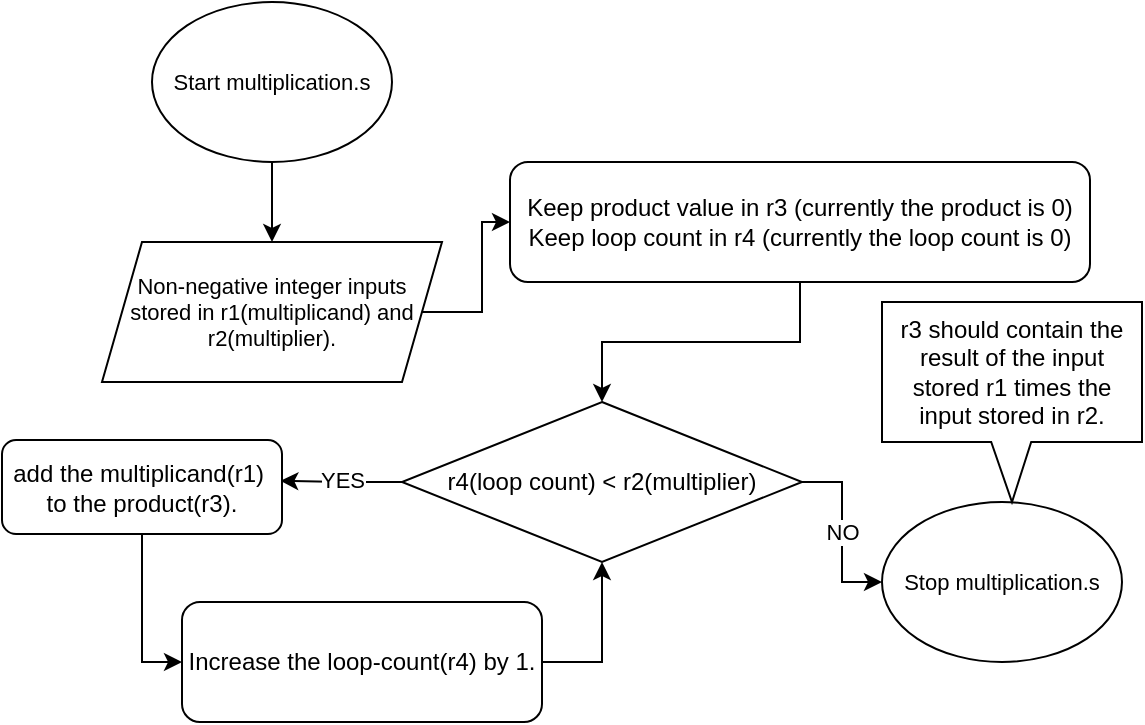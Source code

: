 <mxfile version="24.7.17">
  <diagram id="C5RBs43oDa-KdzZeNtuy" name="Page-1">
    <mxGraphModel dx="662" dy="343" grid="1" gridSize="10" guides="1" tooltips="1" connect="1" arrows="1" fold="1" page="1" pageScale="1" pageWidth="827" pageHeight="1169" math="0" shadow="0">
      <root>
        <mxCell id="WIyWlLk6GJQsqaUBKTNV-0" />
        <mxCell id="WIyWlLk6GJQsqaUBKTNV-1" parent="WIyWlLk6GJQsqaUBKTNV-0" />
        <mxCell id="vypxZ5MaS1NF67B90ROW-3" style="edgeStyle=orthogonalEdgeStyle;rounded=0;orthogonalLoop=1;jettySize=auto;html=1;" parent="WIyWlLk6GJQsqaUBKTNV-1" source="vypxZ5MaS1NF67B90ROW-0" target="vypxZ5MaS1NF67B90ROW-2" edge="1">
          <mxGeometry relative="1" as="geometry" />
        </mxCell>
        <mxCell id="vypxZ5MaS1NF67B90ROW-0" value="Start multiplication.s" style="ellipse;whiteSpace=wrap;html=1;fontSize=11;" parent="WIyWlLk6GJQsqaUBKTNV-1" vertex="1">
          <mxGeometry x="235" y="40" width="120" height="80" as="geometry" />
        </mxCell>
        <mxCell id="vypxZ5MaS1NF67B90ROW-1" value="Stop multiplication.s" style="ellipse;whiteSpace=wrap;html=1;fontSize=11;" parent="WIyWlLk6GJQsqaUBKTNV-1" vertex="1">
          <mxGeometry x="600" y="290" width="120" height="80" as="geometry" />
        </mxCell>
        <mxCell id="7avL56p1aBeqWitfa0Iu-6" style="edgeStyle=orthogonalEdgeStyle;rounded=0;orthogonalLoop=1;jettySize=auto;html=1;exitX=1;exitY=0.5;exitDx=0;exitDy=0;entryX=0;entryY=0.5;entryDx=0;entryDy=0;" edge="1" parent="WIyWlLk6GJQsqaUBKTNV-1" source="vypxZ5MaS1NF67B90ROW-2" target="vypxZ5MaS1NF67B90ROW-4">
          <mxGeometry relative="1" as="geometry" />
        </mxCell>
        <mxCell id="vypxZ5MaS1NF67B90ROW-2" value="Non-negative integer inputs stored in r1(multiplicand) and r2(multiplier)." style="shape=parallelogram;perimeter=parallelogramPerimeter;whiteSpace=wrap;html=1;fixedSize=1;fontSize=11;" parent="WIyWlLk6GJQsqaUBKTNV-1" vertex="1">
          <mxGeometry x="210" y="160" width="170" height="70" as="geometry" />
        </mxCell>
        <mxCell id="vypxZ5MaS1NF67B90ROW-6" style="edgeStyle=orthogonalEdgeStyle;rounded=0;orthogonalLoop=1;jettySize=auto;html=1;entryX=0.5;entryY=0;entryDx=0;entryDy=0;" parent="WIyWlLk6GJQsqaUBKTNV-1" source="vypxZ5MaS1NF67B90ROW-4" target="vypxZ5MaS1NF67B90ROW-5" edge="1">
          <mxGeometry relative="1" as="geometry" />
        </mxCell>
        <mxCell id="vypxZ5MaS1NF67B90ROW-4" value="Keep product value in r3 (currently the product is 0)&lt;div&gt;Keep loop count in r4 (currently the loop count is 0)&lt;br&gt;&lt;/div&gt;" style="rounded=1;whiteSpace=wrap;html=1;" parent="WIyWlLk6GJQsqaUBKTNV-1" vertex="1">
          <mxGeometry x="414" y="120" width="290" height="60" as="geometry" />
        </mxCell>
        <mxCell id="vypxZ5MaS1NF67B90ROW-7" value="NO" style="edgeStyle=orthogonalEdgeStyle;rounded=0;orthogonalLoop=1;jettySize=auto;html=1;entryX=0;entryY=0.5;entryDx=0;entryDy=0;" parent="WIyWlLk6GJQsqaUBKTNV-1" source="vypxZ5MaS1NF67B90ROW-5" target="vypxZ5MaS1NF67B90ROW-1" edge="1">
          <mxGeometry relative="1" as="geometry" />
        </mxCell>
        <mxCell id="7avL56p1aBeqWitfa0Iu-1" value="YES" style="edgeStyle=orthogonalEdgeStyle;rounded=0;orthogonalLoop=1;jettySize=auto;html=1;entryX=0.994;entryY=0.434;entryDx=0;entryDy=0;entryPerimeter=0;" edge="1" parent="WIyWlLk6GJQsqaUBKTNV-1" source="vypxZ5MaS1NF67B90ROW-5" target="7avL56p1aBeqWitfa0Iu-0">
          <mxGeometry relative="1" as="geometry" />
        </mxCell>
        <mxCell id="vypxZ5MaS1NF67B90ROW-5" value="r4(loop count) &amp;lt; r2(multiplier)" style="rhombus;whiteSpace=wrap;html=1;" parent="WIyWlLk6GJQsqaUBKTNV-1" vertex="1">
          <mxGeometry x="360" y="240" width="200" height="80" as="geometry" />
        </mxCell>
        <mxCell id="7avL56p1aBeqWitfa0Iu-3" style="edgeStyle=orthogonalEdgeStyle;rounded=0;orthogonalLoop=1;jettySize=auto;html=1;entryX=0;entryY=0.5;entryDx=0;entryDy=0;" edge="1" parent="WIyWlLk6GJQsqaUBKTNV-1" source="7avL56p1aBeqWitfa0Iu-0" target="7avL56p1aBeqWitfa0Iu-2">
          <mxGeometry relative="1" as="geometry" />
        </mxCell>
        <mxCell id="7avL56p1aBeqWitfa0Iu-0" value="add the multiplicand(r1)&amp;nbsp;&lt;div&gt;to the product(r3).&lt;/div&gt;" style="rounded=1;whiteSpace=wrap;html=1;" vertex="1" parent="WIyWlLk6GJQsqaUBKTNV-1">
          <mxGeometry x="160" y="259" width="140" height="47" as="geometry" />
        </mxCell>
        <mxCell id="7avL56p1aBeqWitfa0Iu-4" style="edgeStyle=orthogonalEdgeStyle;rounded=0;orthogonalLoop=1;jettySize=auto;html=1;exitX=1;exitY=0.5;exitDx=0;exitDy=0;entryX=0.5;entryY=1;entryDx=0;entryDy=0;" edge="1" parent="WIyWlLk6GJQsqaUBKTNV-1" source="7avL56p1aBeqWitfa0Iu-2" target="vypxZ5MaS1NF67B90ROW-5">
          <mxGeometry relative="1" as="geometry" />
        </mxCell>
        <mxCell id="7avL56p1aBeqWitfa0Iu-2" value="Increase the loop-count(r4) by 1." style="rounded=1;whiteSpace=wrap;html=1;" vertex="1" parent="WIyWlLk6GJQsqaUBKTNV-1">
          <mxGeometry x="250" y="340" width="180" height="60" as="geometry" />
        </mxCell>
        <mxCell id="7avL56p1aBeqWitfa0Iu-8" value="r3 should contain the&lt;div&gt;result of the input stored r1 times the input stored in r2.&lt;/div&gt;" style="shape=callout;whiteSpace=wrap;html=1;perimeter=calloutPerimeter;size=30;position=0.42;" vertex="1" parent="WIyWlLk6GJQsqaUBKTNV-1">
          <mxGeometry x="600" y="190" width="130" height="100" as="geometry" />
        </mxCell>
      </root>
    </mxGraphModel>
  </diagram>
</mxfile>
